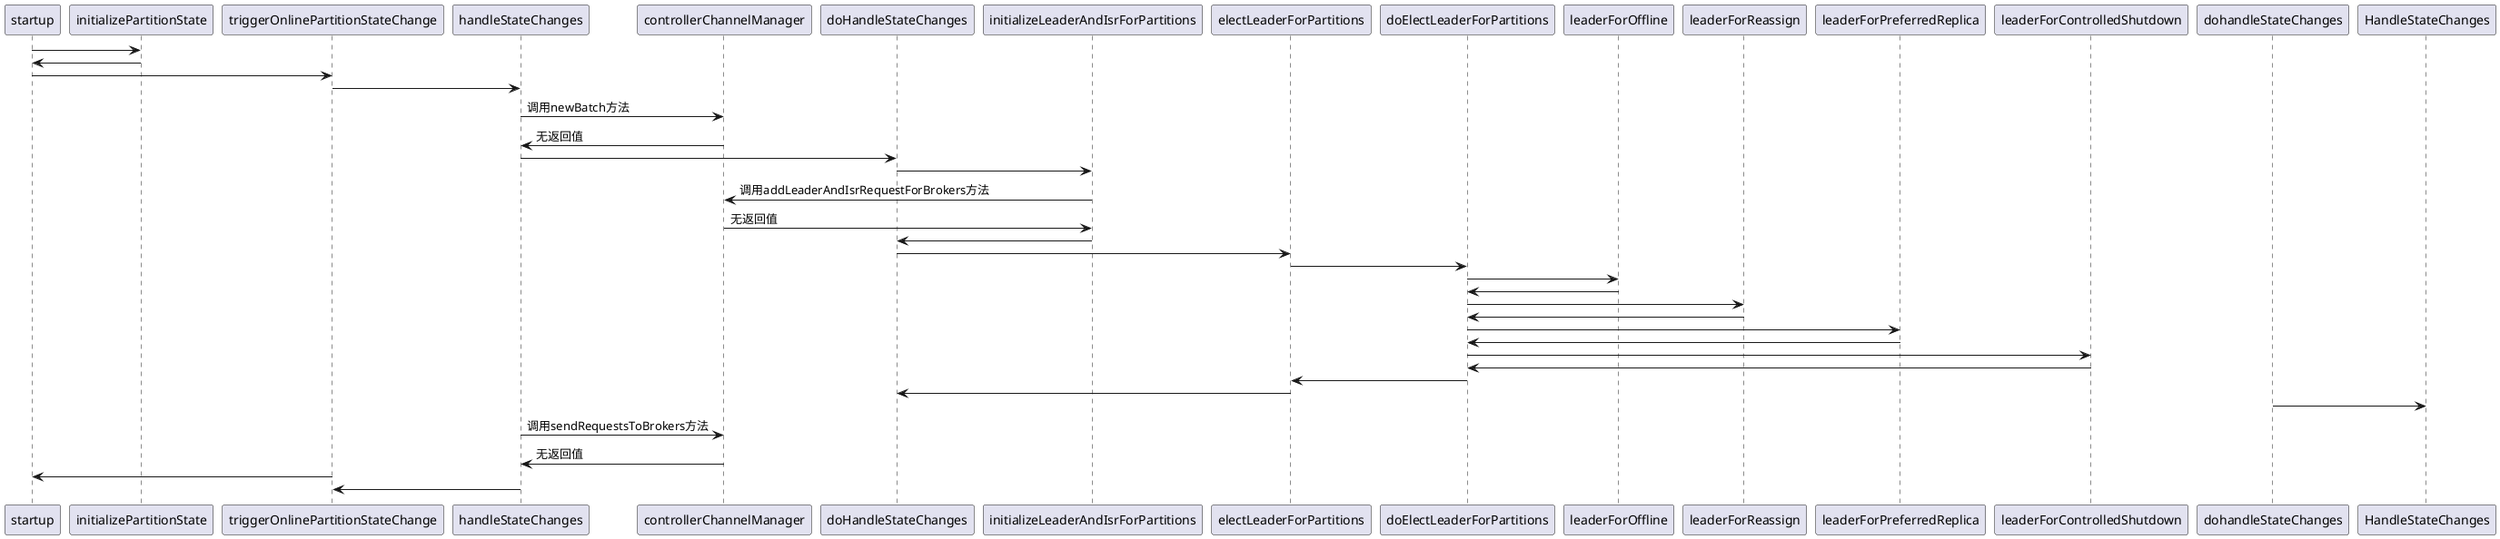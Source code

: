 @startuml
' actor Actor
' autonumber
' startup()-> initializePartitionState(): 调用updateAssignedReplicasForPartition()方法
' initializePartitionState()-> startup():获取partitionReplicaAssignment变量

' startup()-> triggerOnlinePartitionStateChange()
' triggerOnlinePartitionStateChange()-> handleStateChanges() 

' handleStateChanges()-> controllerChannelManager: 调用newBatch()方法
' controllerChannelManager-> handleStateChanges():无返回值

' handleStateChanges()-> doHandleStateChanges()

' doHandleStateChanges()-> initializeLeaderAndIsrForPartitions()
' initializeLeaderAndIsrForPartitions()-> controllerChannelManager: 调用addLeaderAndIsrRequestForBrokers()方法
' controllerChannelManager-> initializeLeaderAndIsrForPartitions(): 无返回值
' initializeLeaderAndIsrForPartitions()-> doHandleStateChanges()

' doHandleStateChanges()-> electLeaderForPartitions()
' electLeaderForPartitions()-> doElectLeaderForPartitions()

' doElectLeaderForPartitions()-> leaderForOffline()
' leaderForOffline()-> doElectLeaderForPartitions()
' doElectLeaderForPartitions()-> leaderForReassign()
' leaderForReassign()-> doElectLeaderForPartitions()
' doElectLeaderForPartitions()-> leaderForPreferredReplica() 
' leaderForPreferredReplica()-> doElectLeaderForPartitions()
' doElectLeaderForPartitions()-> leaderForControlledShutdown()
' leaderForControlledShutdown()-> doElectLeaderForPartitions() 

' doElectLeaderForPartitions()-> electLeaderForPartitions() 
' electLeaderForPartitions()-> doHandleStateChanges()

' dohandleStateChanges()-> HandleStateChanges()

' handleStateChanges()-> controllerChannelManager: 调用sendRequestsToBrokers()方法
' controllerChannelManager-> handleStateChanges():无返回值

' triggerOnlinePartitionStateChange()-> startup()
' handleStateChanges()-> triggerOnlinePartitionStateChange() 
startup-> initializePartitionState:
initializePartitionState-> startup:

startup-> triggerOnlinePartitionStateChange
triggerOnlinePartitionStateChange-> handleStateChanges 

handleStateChanges-> controllerChannelManager: 调用newBatch方法
controllerChannelManager-> handleStateChanges:无返回值

handleStateChanges-> doHandleStateChanges

doHandleStateChanges-> initializeLeaderAndIsrForPartitions
initializeLeaderAndIsrForPartitions-> controllerChannelManager: 调用addLeaderAndIsrRequestForBrokers方法
controllerChannelManager-> initializeLeaderAndIsrForPartitions: 无返回值
initializeLeaderAndIsrForPartitions-> doHandleStateChanges

doHandleStateChanges-> electLeaderForPartitions
electLeaderForPartitions-> doElectLeaderForPartitions

doElectLeaderForPartitions-> leaderForOffline
leaderForOffline-> doElectLeaderForPartitions
doElectLeaderForPartitions-> leaderForReassign
leaderForReassign-> doElectLeaderForPartitions
doElectLeaderForPartitions-> leaderForPreferredReplica 
leaderForPreferredReplica-> doElectLeaderForPartitions
doElectLeaderForPartitions-> leaderForControlledShutdown
leaderForControlledShutdown-> doElectLeaderForPartitions 

doElectLeaderForPartitions-> electLeaderForPartitions 
electLeaderForPartitions-> doHandleStateChanges

dohandleStateChanges-> HandleStateChanges

handleStateChanges-> controllerChannelManager: 调用sendRequestsToBrokers方法
controllerChannelManager-> handleStateChanges:无返回值

triggerOnlinePartitionStateChange-> startup
handleStateChanges-> triggerOnlinePartitionStateChange 

@enduml